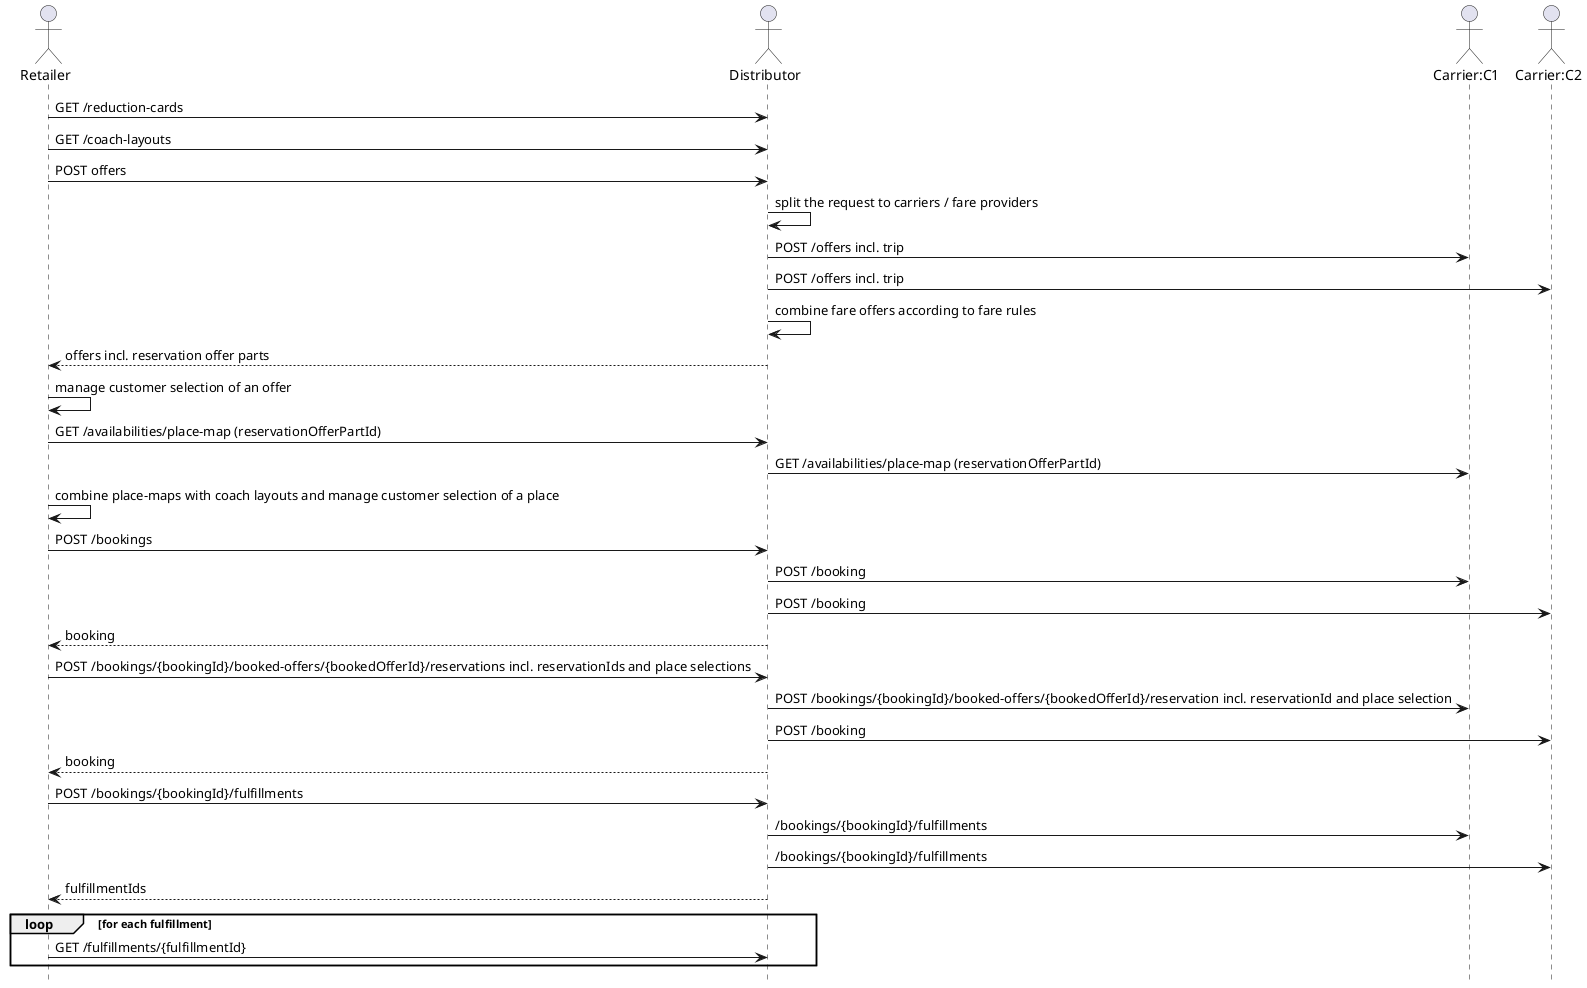 @startuml
hide footbox

actor "Retailer"
actor "Distributor"
actor "Carrier:C1"
actor "Carrier:C2"

"Retailer" -> "Distributor": GET /reduction-cards

"Retailer" -> "Distributor": GET /coach-layouts

"Retailer" -> "Distributor": POST offers 

"Distributor" -> "Distributor": split the request to carriers / fare providers

"Distributor" -> "Carrier:C1": POST /offers incl. trip 

"Distributor" -> "Carrier:C2": POST /offers incl. trip 

"Distributor" -> "Distributor": combine fare offers according to fare rules

"Distributor" --> "Retailer": offers incl. reservation offer parts

"Retailer" -> "Retailer": manage customer selection of an offer

"Retailer" -> "Distributor": GET /availabilities/place-map (reservationOfferPartId)
 
"Distributor" -> "Carrier:C1": GET /availabilities/place-map (reservationOfferPartId)

"Retailer" -> "Retailer": combine place-maps with coach layouts and manage customer selection of a place

"Retailer" -> "Distributor": POST /bookings 

"Distributor" -> "Carrier:C1": POST /booking

"Distributor" -> "Carrier:C2": POST /booking 

"Distributor" --> "Retailer": booking  

"Retailer" -> "Distributor": POST /bookings/{bookingId}/booked-offers/{bookedOfferId}/reservations incl. reservationIds and place selections

"Distributor" -> "Carrier:C1": POST /bookings/{bookingId}/booked-offers/{bookedOfferId}/reservation incl. reservationId and place selection

"Distributor" -> "Carrier:C2": POST /booking 

"Distributor" --> "Retailer": booking  

"Retailer" -> "Distributor": POST /bookings/{bookingId}/fulfillments

"Distributor" -> "Carrier:C1": /bookings/{bookingId}/fulfillments

"Distributor" -> "Carrier:C2": /bookings/{bookingId}/fulfillments

"Retailer" <-- "Distributor": fulfillmentIds

loop for each fulfillment

"Retailer" -> "Distributor": GET /fulfillments/{fulfillmentId}

end

@enduml